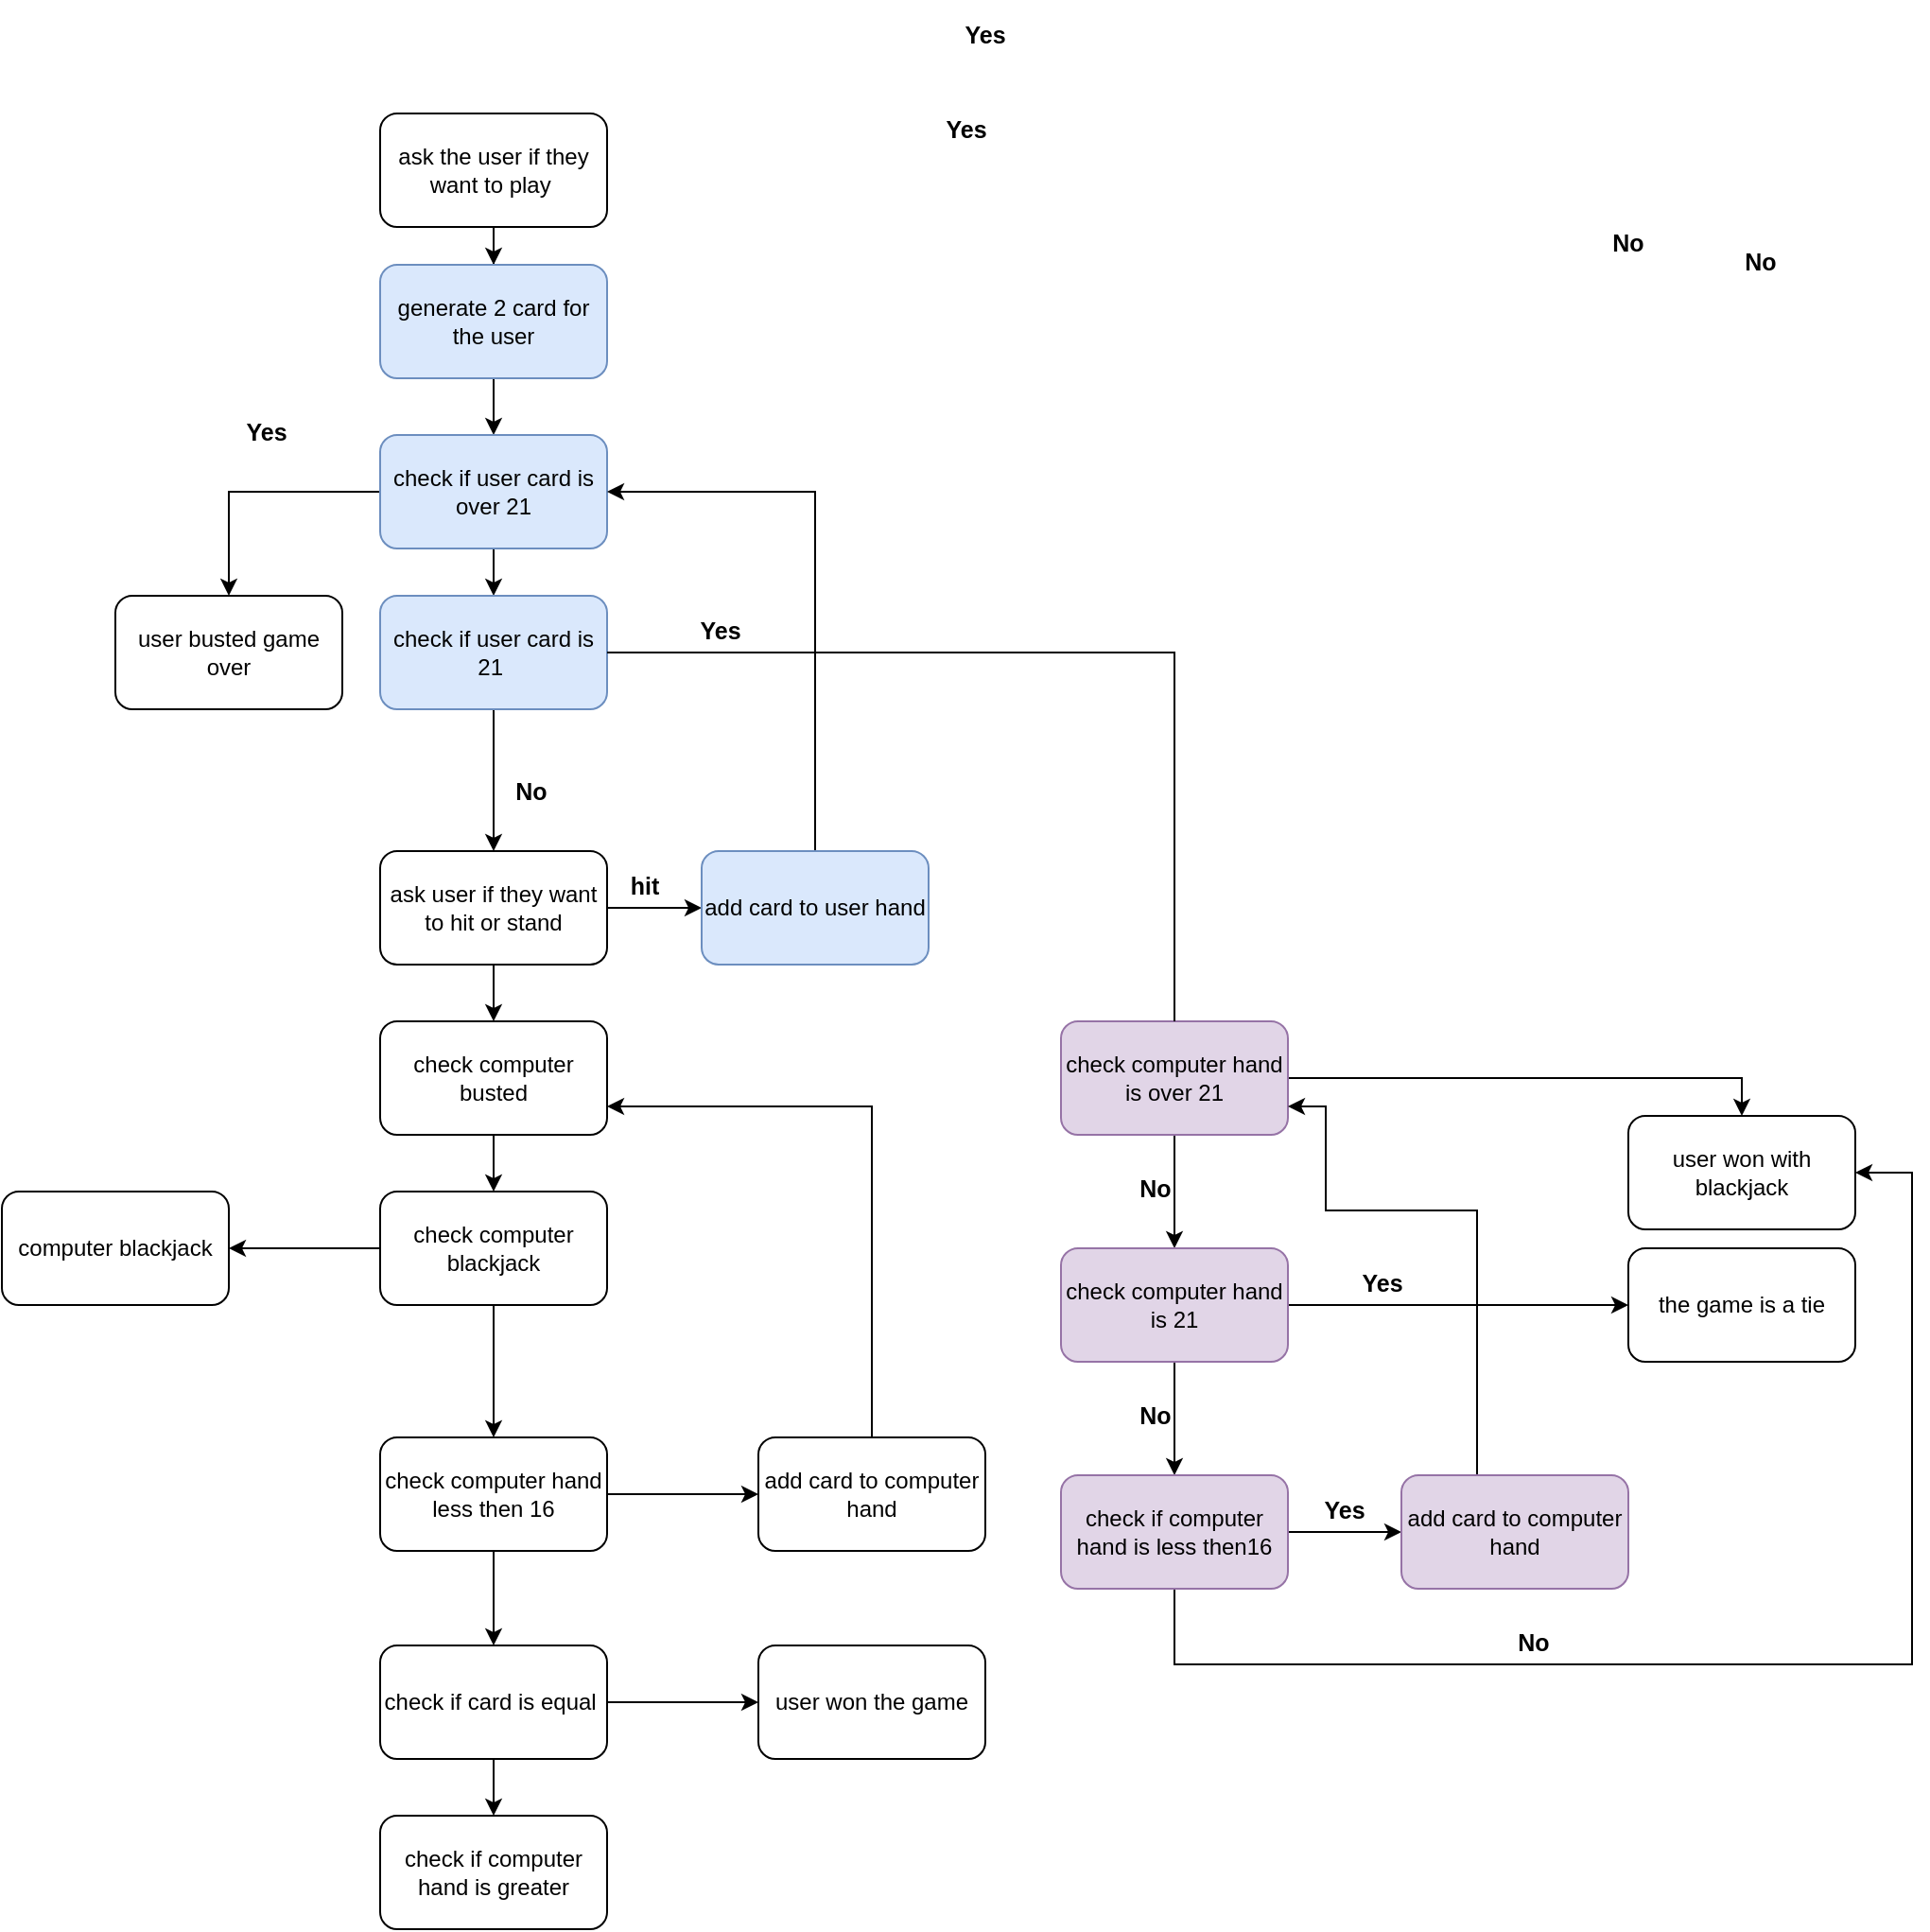 <mxfile version="20.4.0" type="github" pages="2">
  <diagram id="mCQON5RRBXFTeQH2ZLTu" name="Page-1">
    <mxGraphModel dx="2015" dy="1164" grid="1" gridSize="10" guides="1" tooltips="1" connect="1" arrows="1" fold="1" page="1" pageScale="1" pageWidth="850" pageHeight="1100" math="0" shadow="0">
      <root>
        <mxCell id="0" />
        <mxCell id="1" parent="0" />
        <mxCell id="SHi3CykzPSjSsFWDdA-X-4" style="edgeStyle=orthogonalEdgeStyle;rounded=0;orthogonalLoop=1;jettySize=auto;html=1;" edge="1" parent="1" source="SHi3CykzPSjSsFWDdA-X-3" target="SHi3CykzPSjSsFWDdA-X-5">
          <mxGeometry relative="1" as="geometry">
            <mxPoint x="660" y="190" as="targetPoint" />
          </mxGeometry>
        </mxCell>
        <mxCell id="SHi3CykzPSjSsFWDdA-X-3" value="ask the user if they want to play&amp;nbsp;" style="rounded=1;whiteSpace=wrap;html=1;" vertex="1" parent="1">
          <mxGeometry x="600" y="80" width="120" height="60" as="geometry" />
        </mxCell>
        <mxCell id="SHi3CykzPSjSsFWDdA-X-6" style="edgeStyle=orthogonalEdgeStyle;rounded=0;orthogonalLoop=1;jettySize=auto;html=1;" edge="1" parent="1" source="SHi3CykzPSjSsFWDdA-X-5" target="SHi3CykzPSjSsFWDdA-X-7">
          <mxGeometry relative="1" as="geometry">
            <mxPoint x="660" y="260" as="targetPoint" />
          </mxGeometry>
        </mxCell>
        <mxCell id="SHi3CykzPSjSsFWDdA-X-5" value="generate 2 card for the user" style="rounded=1;whiteSpace=wrap;html=1;fillColor=#dae8fc;strokeColor=#6c8ebf;" vertex="1" parent="1">
          <mxGeometry x="600" y="160" width="120" height="60" as="geometry" />
        </mxCell>
        <mxCell id="SHi3CykzPSjSsFWDdA-X-8" style="edgeStyle=orthogonalEdgeStyle;rounded=0;orthogonalLoop=1;jettySize=auto;html=1;" edge="1" parent="1" source="SHi3CykzPSjSsFWDdA-X-7" target="SHi3CykzPSjSsFWDdA-X-9">
          <mxGeometry relative="1" as="geometry">
            <mxPoint x="540" y="340" as="targetPoint" />
          </mxGeometry>
        </mxCell>
        <mxCell id="SHi3CykzPSjSsFWDdA-X-10" style="edgeStyle=orthogonalEdgeStyle;rounded=0;orthogonalLoop=1;jettySize=auto;html=1;" edge="1" parent="1" source="SHi3CykzPSjSsFWDdA-X-7" target="SHi3CykzPSjSsFWDdA-X-11">
          <mxGeometry relative="1" as="geometry">
            <mxPoint x="660" y="330" as="targetPoint" />
          </mxGeometry>
        </mxCell>
        <mxCell id="SHi3CykzPSjSsFWDdA-X-7" value="check if user card is over 21" style="rounded=1;whiteSpace=wrap;html=1;fillColor=#dae8fc;strokeColor=#6c8ebf;" vertex="1" parent="1">
          <mxGeometry x="600" y="250" width="120" height="60" as="geometry" />
        </mxCell>
        <mxCell id="SHi3CykzPSjSsFWDdA-X-9" value="user busted game over" style="rounded=1;whiteSpace=wrap;html=1;" vertex="1" parent="1">
          <mxGeometry x="460" y="335" width="120" height="60" as="geometry" />
        </mxCell>
        <mxCell id="SHi3CykzPSjSsFWDdA-X-28" style="edgeStyle=orthogonalEdgeStyle;rounded=0;orthogonalLoop=1;jettySize=auto;html=1;" edge="1" parent="1" source="SHi3CykzPSjSsFWDdA-X-11" target="SHi3CykzPSjSsFWDdA-X-29">
          <mxGeometry relative="1" as="geometry">
            <mxPoint x="660" y="400" as="targetPoint" />
          </mxGeometry>
        </mxCell>
        <mxCell id="SHi3CykzPSjSsFWDdA-X-11" value="check if user card is 21&amp;nbsp;" style="rounded=1;whiteSpace=wrap;html=1;fillColor=#dae8fc;strokeColor=#6c8ebf;" vertex="1" parent="1">
          <mxGeometry x="600" y="335" width="120" height="60" as="geometry" />
        </mxCell>
        <mxCell id="SHi3CykzPSjSsFWDdA-X-13" value="user won with blackjack" style="rounded=1;whiteSpace=wrap;html=1;" vertex="1" parent="1">
          <mxGeometry x="1260" y="610" width="120" height="60" as="geometry" />
        </mxCell>
        <mxCell id="SHi3CykzPSjSsFWDdA-X-16" style="edgeStyle=orthogonalEdgeStyle;rounded=0;orthogonalLoop=1;jettySize=auto;html=1;" edge="1" parent="1" source="SHi3CykzPSjSsFWDdA-X-14" target="SHi3CykzPSjSsFWDdA-X-17">
          <mxGeometry relative="1" as="geometry">
            <mxPoint x="1020" y="650" as="targetPoint" />
          </mxGeometry>
        </mxCell>
        <mxCell id="SHi3CykzPSjSsFWDdA-X-25" style="edgeStyle=orthogonalEdgeStyle;rounded=0;orthogonalLoop=1;jettySize=auto;html=1;entryX=0.5;entryY=0;entryDx=0;entryDy=0;" edge="1" parent="1" source="SHi3CykzPSjSsFWDdA-X-14" target="SHi3CykzPSjSsFWDdA-X-13">
          <mxGeometry relative="1" as="geometry">
            <mxPoint x="1220" y="590" as="targetPoint" />
          </mxGeometry>
        </mxCell>
        <mxCell id="SHi3CykzPSjSsFWDdA-X-14" value="check computer hand is over 21" style="rounded=1;whiteSpace=wrap;html=1;fillColor=#e1d5e7;strokeColor=#9673a6;" vertex="1" parent="1">
          <mxGeometry x="960" y="560" width="120" height="60" as="geometry" />
        </mxCell>
        <mxCell id="SHi3CykzPSjSsFWDdA-X-15" value="" style="edgeStyle=orthogonalEdgeStyle;rounded=0;orthogonalLoop=1;jettySize=auto;html=1;endArrow=none;" edge="1" parent="1" source="SHi3CykzPSjSsFWDdA-X-11" target="SHi3CykzPSjSsFWDdA-X-14">
          <mxGeometry relative="1" as="geometry">
            <mxPoint x="880" y="330" as="targetPoint" />
            <mxPoint x="720" y="330" as="sourcePoint" />
          </mxGeometry>
        </mxCell>
        <mxCell id="SHi3CykzPSjSsFWDdA-X-18" style="edgeStyle=orthogonalEdgeStyle;rounded=0;orthogonalLoop=1;jettySize=auto;html=1;" edge="1" parent="1" source="SHi3CykzPSjSsFWDdA-X-17" target="SHi3CykzPSjSsFWDdA-X-19">
          <mxGeometry relative="1" as="geometry">
            <mxPoint x="1020" y="730" as="targetPoint" />
          </mxGeometry>
        </mxCell>
        <mxCell id="SHi3CykzPSjSsFWDdA-X-46" style="edgeStyle=orthogonalEdgeStyle;rounded=0;orthogonalLoop=1;jettySize=auto;html=1;exitX=1;exitY=0.5;exitDx=0;exitDy=0;entryX=0;entryY=0.5;entryDx=0;entryDy=0;fontSize=15;" edge="1" parent="1" source="SHi3CykzPSjSsFWDdA-X-17" target="SHi3CykzPSjSsFWDdA-X-26">
          <mxGeometry relative="1" as="geometry" />
        </mxCell>
        <mxCell id="SHi3CykzPSjSsFWDdA-X-17" value="check computer hand is 21" style="rounded=1;whiteSpace=wrap;html=1;fillColor=#e1d5e7;strokeColor=#9673a6;" vertex="1" parent="1">
          <mxGeometry x="960" y="680" width="120" height="60" as="geometry" />
        </mxCell>
        <mxCell id="SHi3CykzPSjSsFWDdA-X-20" style="edgeStyle=orthogonalEdgeStyle;rounded=0;orthogonalLoop=1;jettySize=auto;html=1;" edge="1" parent="1" source="SHi3CykzPSjSsFWDdA-X-19" target="SHi3CykzPSjSsFWDdA-X-21">
          <mxGeometry relative="1" as="geometry">
            <mxPoint x="1140" y="750" as="targetPoint" />
          </mxGeometry>
        </mxCell>
        <mxCell id="SHi3CykzPSjSsFWDdA-X-48" style="edgeStyle=orthogonalEdgeStyle;rounded=0;orthogonalLoop=1;jettySize=auto;html=1;entryX=1;entryY=0.5;entryDx=0;entryDy=0;fontSize=15;" edge="1" parent="1" source="SHi3CykzPSjSsFWDdA-X-19" target="SHi3CykzPSjSsFWDdA-X-13">
          <mxGeometry relative="1" as="geometry">
            <Array as="points">
              <mxPoint x="1020" y="900" />
              <mxPoint x="1410" y="900" />
              <mxPoint x="1410" y="640" />
            </Array>
          </mxGeometry>
        </mxCell>
        <mxCell id="SHi3CykzPSjSsFWDdA-X-19" value="check if computer hand is less then16" style="rounded=1;whiteSpace=wrap;html=1;fillColor=#e1d5e7;strokeColor=#9673a6;" vertex="1" parent="1">
          <mxGeometry x="960" y="800" width="120" height="60" as="geometry" />
        </mxCell>
        <mxCell id="SHi3CykzPSjSsFWDdA-X-23" style="edgeStyle=orthogonalEdgeStyle;rounded=0;orthogonalLoop=1;jettySize=auto;html=1;entryX=1;entryY=0.75;entryDx=0;entryDy=0;" edge="1" parent="1" source="SHi3CykzPSjSsFWDdA-X-21" target="SHi3CykzPSjSsFWDdA-X-14">
          <mxGeometry relative="1" as="geometry">
            <mxPoint x="1120" y="640" as="targetPoint" />
            <Array as="points">
              <mxPoint x="1180" y="660" />
              <mxPoint x="1100" y="660" />
              <mxPoint x="1100" y="605" />
            </Array>
          </mxGeometry>
        </mxCell>
        <mxCell id="SHi3CykzPSjSsFWDdA-X-21" value="add card to computer hand" style="rounded=1;whiteSpace=wrap;html=1;fillColor=#e1d5e7;strokeColor=#9673a6;" vertex="1" parent="1">
          <mxGeometry x="1140" y="800" width="120" height="60" as="geometry" />
        </mxCell>
        <mxCell id="SHi3CykzPSjSsFWDdA-X-26" value="the game is a tie" style="rounded=1;whiteSpace=wrap;html=1;" vertex="1" parent="1">
          <mxGeometry x="1260" y="680" width="120" height="60" as="geometry" />
        </mxCell>
        <mxCell id="SHi3CykzPSjSsFWDdA-X-30" style="edgeStyle=orthogonalEdgeStyle;rounded=0;orthogonalLoop=1;jettySize=auto;html=1;" edge="1" parent="1" source="SHi3CykzPSjSsFWDdA-X-29" target="SHi3CykzPSjSsFWDdA-X-31">
          <mxGeometry relative="1" as="geometry">
            <mxPoint x="760" y="500" as="targetPoint" />
          </mxGeometry>
        </mxCell>
        <mxCell id="SHi3CykzPSjSsFWDdA-X-66" value="" style="edgeStyle=orthogonalEdgeStyle;rounded=0;orthogonalLoop=1;jettySize=auto;html=1;fontSize=15;" edge="1" parent="1" source="SHi3CykzPSjSsFWDdA-X-29" target="SHi3CykzPSjSsFWDdA-X-65">
          <mxGeometry relative="1" as="geometry" />
        </mxCell>
        <mxCell id="SHi3CykzPSjSsFWDdA-X-29" value="ask user if they want to hit or stand" style="rounded=1;whiteSpace=wrap;html=1;" vertex="1" parent="1">
          <mxGeometry x="600" y="470" width="120" height="60" as="geometry" />
        </mxCell>
        <mxCell id="SHi3CykzPSjSsFWDdA-X-32" style="edgeStyle=orthogonalEdgeStyle;rounded=0;orthogonalLoop=1;jettySize=auto;html=1;entryX=1;entryY=0.5;entryDx=0;entryDy=0;" edge="1" parent="1" source="SHi3CykzPSjSsFWDdA-X-31" target="SHi3CykzPSjSsFWDdA-X-7">
          <mxGeometry relative="1" as="geometry">
            <mxPoint x="810" y="260" as="targetPoint" />
            <Array as="points">
              <mxPoint x="830" y="280" />
            </Array>
          </mxGeometry>
        </mxCell>
        <mxCell id="SHi3CykzPSjSsFWDdA-X-31" value="add card to user hand" style="rounded=1;whiteSpace=wrap;html=1;fillColor=#dae8fc;strokeColor=#6c8ebf;" vertex="1" parent="1">
          <mxGeometry x="770" y="470" width="120" height="60" as="geometry" />
        </mxCell>
        <mxCell id="SHi3CykzPSjSsFWDdA-X-33" value="&lt;b&gt;&lt;font style=&quot;font-size: 15px;&quot;&gt;&lt;sub&gt;Yes&lt;/sub&gt;&lt;/font&gt;&lt;/b&gt;" style="text;html=1;strokeColor=none;fillColor=none;align=center;verticalAlign=middle;whiteSpace=wrap;rounded=0;" vertex="1" parent="1">
          <mxGeometry x="750" y="335" width="60" height="30" as="geometry" />
        </mxCell>
        <mxCell id="SHi3CykzPSjSsFWDdA-X-35" value="&lt;b&gt;&lt;font style=&quot;font-size: 15px;&quot;&gt;&lt;sub&gt;Yes&lt;/sub&gt;&lt;/font&gt;&lt;/b&gt;" style="text;html=1;strokeColor=none;fillColor=none;align=center;verticalAlign=middle;whiteSpace=wrap;rounded=0;" vertex="1" parent="1">
          <mxGeometry x="1100" y="680" width="60" height="30" as="geometry" />
        </mxCell>
        <mxCell id="SHi3CykzPSjSsFWDdA-X-36" value="&lt;b&gt;&lt;font style=&quot;font-size: 15px;&quot;&gt;&lt;sub&gt;Yes&lt;/sub&gt;&lt;/font&gt;&lt;/b&gt;" style="text;html=1;strokeColor=none;fillColor=none;align=center;verticalAlign=middle;whiteSpace=wrap;rounded=0;" vertex="1" parent="1">
          <mxGeometry x="510" y="230" width="60" height="30" as="geometry" />
        </mxCell>
        <mxCell id="SHi3CykzPSjSsFWDdA-X-37" value="&lt;b&gt;&lt;font style=&quot;font-size: 15px;&quot;&gt;&lt;sub&gt;No&lt;/sub&gt;&lt;/font&gt;&lt;/b&gt;" style="text;html=1;strokeColor=none;fillColor=none;align=center;verticalAlign=middle;whiteSpace=wrap;rounded=0;" vertex="1" parent="1">
          <mxGeometry x="980" y="630" width="60" height="30" as="geometry" />
        </mxCell>
        <mxCell id="SHi3CykzPSjSsFWDdA-X-38" value="&lt;b&gt;&lt;font style=&quot;font-size: 15px;&quot;&gt;&lt;sub&gt;Yes&lt;/sub&gt;&lt;/font&gt;&lt;/b&gt;" style="text;html=1;strokeColor=none;fillColor=none;align=center;verticalAlign=middle;whiteSpace=wrap;rounded=0;" vertex="1" parent="1">
          <mxGeometry x="880" y="70" width="60" height="30" as="geometry" />
        </mxCell>
        <mxCell id="SHi3CykzPSjSsFWDdA-X-39" value="&lt;b&gt;&lt;font style=&quot;font-size: 15px;&quot;&gt;&lt;sub&gt;Yes&lt;/sub&gt;&lt;/font&gt;&lt;/b&gt;" style="text;html=1;strokeColor=none;fillColor=none;align=center;verticalAlign=middle;whiteSpace=wrap;rounded=0;" vertex="1" parent="1">
          <mxGeometry x="1080" y="800" width="60" height="30" as="geometry" />
        </mxCell>
        <mxCell id="SHi3CykzPSjSsFWDdA-X-40" value="&lt;b&gt;&lt;font style=&quot;font-size: 15px;&quot;&gt;&lt;sub&gt;Yes&lt;/sub&gt;&lt;/font&gt;&lt;/b&gt;" style="text;html=1;strokeColor=none;fillColor=none;align=center;verticalAlign=middle;whiteSpace=wrap;rounded=0;" vertex="1" parent="1">
          <mxGeometry x="890" y="20" width="60" height="30" as="geometry" />
        </mxCell>
        <mxCell id="SHi3CykzPSjSsFWDdA-X-41" value="&lt;b&gt;&lt;font style=&quot;font-size: 15px;&quot;&gt;&lt;sub&gt;No&lt;/sub&gt;&lt;/font&gt;&lt;/b&gt;" style="text;html=1;strokeColor=none;fillColor=none;align=center;verticalAlign=middle;whiteSpace=wrap;rounded=0;" vertex="1" parent="1">
          <mxGeometry x="1230" y="130" width="60" height="30" as="geometry" />
        </mxCell>
        <mxCell id="SHi3CykzPSjSsFWDdA-X-42" value="&lt;b&gt;&lt;font style=&quot;font-size: 15px;&quot;&gt;&lt;sub&gt;No&lt;/sub&gt;&lt;/font&gt;&lt;/b&gt;" style="text;html=1;strokeColor=none;fillColor=none;align=center;verticalAlign=middle;whiteSpace=wrap;rounded=0;" vertex="1" parent="1">
          <mxGeometry x="1180" y="870" width="60" height="30" as="geometry" />
        </mxCell>
        <mxCell id="SHi3CykzPSjSsFWDdA-X-43" value="&lt;b&gt;&lt;font style=&quot;font-size: 15px;&quot;&gt;&lt;sub&gt;No&lt;/sub&gt;&lt;/font&gt;&lt;/b&gt;" style="text;html=1;strokeColor=none;fillColor=none;align=center;verticalAlign=middle;whiteSpace=wrap;rounded=0;" vertex="1" parent="1">
          <mxGeometry x="980" y="750" width="60" height="30" as="geometry" />
        </mxCell>
        <mxCell id="SHi3CykzPSjSsFWDdA-X-44" value="&lt;b&gt;&lt;font style=&quot;font-size: 15px;&quot;&gt;&lt;sub&gt;No&lt;/sub&gt;&lt;/font&gt;&lt;/b&gt;" style="text;html=1;strokeColor=none;fillColor=none;align=center;verticalAlign=middle;whiteSpace=wrap;rounded=0;" vertex="1" parent="1">
          <mxGeometry x="650" y="420" width="60" height="30" as="geometry" />
        </mxCell>
        <mxCell id="SHi3CykzPSjSsFWDdA-X-45" value="&lt;b&gt;&lt;font style=&quot;font-size: 15px;&quot;&gt;&lt;sub&gt;No&lt;/sub&gt;&lt;/font&gt;&lt;/b&gt;" style="text;html=1;strokeColor=none;fillColor=none;align=center;verticalAlign=middle;whiteSpace=wrap;rounded=0;" vertex="1" parent="1">
          <mxGeometry x="1300" y="140" width="60" height="30" as="geometry" />
        </mxCell>
        <mxCell id="SHi3CykzPSjSsFWDdA-X-51" value="&lt;b&gt;&lt;font style=&quot;font-size: 15px;&quot;&gt;&lt;sub&gt;hit&lt;/sub&gt;&lt;/font&gt;&lt;/b&gt;" style="text;html=1;strokeColor=none;fillColor=none;align=center;verticalAlign=middle;whiteSpace=wrap;rounded=0;" vertex="1" parent="1">
          <mxGeometry x="710" y="470" width="60" height="30" as="geometry" />
        </mxCell>
        <mxCell id="SHi3CykzPSjSsFWDdA-X-68" value="" style="edgeStyle=orthogonalEdgeStyle;rounded=0;orthogonalLoop=1;jettySize=auto;html=1;fontSize=15;" edge="1" parent="1" source="SHi3CykzPSjSsFWDdA-X-65" target="SHi3CykzPSjSsFWDdA-X-67">
          <mxGeometry relative="1" as="geometry" />
        </mxCell>
        <mxCell id="SHi3CykzPSjSsFWDdA-X-65" value="check computer busted" style="whiteSpace=wrap;html=1;rounded=1;" vertex="1" parent="1">
          <mxGeometry x="600" y="560" width="120" height="60" as="geometry" />
        </mxCell>
        <mxCell id="SHi3CykzPSjSsFWDdA-X-77" style="edgeStyle=orthogonalEdgeStyle;rounded=0;orthogonalLoop=1;jettySize=auto;html=1;entryX=0.5;entryY=0;entryDx=0;entryDy=0;fontSize=15;" edge="1" parent="1" source="SHi3CykzPSjSsFWDdA-X-67" target="SHi3CykzPSjSsFWDdA-X-72">
          <mxGeometry relative="1" as="geometry" />
        </mxCell>
        <mxCell id="SHi3CykzPSjSsFWDdA-X-86" value="" style="edgeStyle=orthogonalEdgeStyle;rounded=0;orthogonalLoop=1;jettySize=auto;html=1;fontSize=15;" edge="1" parent="1" source="SHi3CykzPSjSsFWDdA-X-67" target="SHi3CykzPSjSsFWDdA-X-85">
          <mxGeometry relative="1" as="geometry" />
        </mxCell>
        <mxCell id="SHi3CykzPSjSsFWDdA-X-67" value="check computer blackjack" style="whiteSpace=wrap;html=1;rounded=1;" vertex="1" parent="1">
          <mxGeometry x="600" y="650" width="120" height="60" as="geometry" />
        </mxCell>
        <mxCell id="SHi3CykzPSjSsFWDdA-X-75" value="" style="edgeStyle=orthogonalEdgeStyle;rounded=0;orthogonalLoop=1;jettySize=auto;html=1;fontSize=15;" edge="1" parent="1" source="SHi3CykzPSjSsFWDdA-X-72" target="SHi3CykzPSjSsFWDdA-X-74">
          <mxGeometry relative="1" as="geometry" />
        </mxCell>
        <mxCell id="SHi3CykzPSjSsFWDdA-X-80" value="" style="edgeStyle=orthogonalEdgeStyle;rounded=0;orthogonalLoop=1;jettySize=auto;html=1;fontSize=15;" edge="1" parent="1" source="SHi3CykzPSjSsFWDdA-X-72" target="SHi3CykzPSjSsFWDdA-X-79">
          <mxGeometry relative="1" as="geometry" />
        </mxCell>
        <mxCell id="SHi3CykzPSjSsFWDdA-X-72" value="check computer hand less then 16" style="whiteSpace=wrap;html=1;rounded=1;" vertex="1" parent="1">
          <mxGeometry x="600" y="780" width="120" height="60" as="geometry" />
        </mxCell>
        <mxCell id="SHi3CykzPSjSsFWDdA-X-76" style="edgeStyle=orthogonalEdgeStyle;rounded=0;orthogonalLoop=1;jettySize=auto;html=1;fontSize=15;entryX=1;entryY=0.75;entryDx=0;entryDy=0;" edge="1" parent="1" source="SHi3CykzPSjSsFWDdA-X-74" target="SHi3CykzPSjSsFWDdA-X-65">
          <mxGeometry relative="1" as="geometry">
            <mxPoint x="820" y="600" as="targetPoint" />
            <Array as="points">
              <mxPoint x="860" y="605" />
            </Array>
          </mxGeometry>
        </mxCell>
        <mxCell id="SHi3CykzPSjSsFWDdA-X-74" value="add card to computer hand" style="whiteSpace=wrap;html=1;rounded=1;" vertex="1" parent="1">
          <mxGeometry x="800" y="780" width="120" height="60" as="geometry" />
        </mxCell>
        <mxCell id="SHi3CykzPSjSsFWDdA-X-82" value="" style="edgeStyle=orthogonalEdgeStyle;rounded=0;orthogonalLoop=1;jettySize=auto;html=1;fontSize=15;" edge="1" parent="1" source="SHi3CykzPSjSsFWDdA-X-79" target="SHi3CykzPSjSsFWDdA-X-81">
          <mxGeometry relative="1" as="geometry" />
        </mxCell>
        <mxCell id="SHi3CykzPSjSsFWDdA-X-84" value="" style="edgeStyle=orthogonalEdgeStyle;rounded=0;orthogonalLoop=1;jettySize=auto;html=1;fontSize=15;" edge="1" parent="1" source="SHi3CykzPSjSsFWDdA-X-79" target="SHi3CykzPSjSsFWDdA-X-83">
          <mxGeometry relative="1" as="geometry" />
        </mxCell>
        <mxCell id="SHi3CykzPSjSsFWDdA-X-79" value="check if card is equal&amp;nbsp;" style="whiteSpace=wrap;html=1;rounded=1;" vertex="1" parent="1">
          <mxGeometry x="600" y="890" width="120" height="60" as="geometry" />
        </mxCell>
        <mxCell id="SHi3CykzPSjSsFWDdA-X-81" value="user won the game" style="whiteSpace=wrap;html=1;rounded=1;" vertex="1" parent="1">
          <mxGeometry x="800" y="890" width="120" height="60" as="geometry" />
        </mxCell>
        <mxCell id="SHi3CykzPSjSsFWDdA-X-83" value="check if computer hand is greater" style="whiteSpace=wrap;html=1;rounded=1;" vertex="1" parent="1">
          <mxGeometry x="600" y="980" width="120" height="60" as="geometry" />
        </mxCell>
        <mxCell id="SHi3CykzPSjSsFWDdA-X-85" value="computer blackjack" style="whiteSpace=wrap;html=1;rounded=1;" vertex="1" parent="1">
          <mxGeometry x="400" y="650" width="120" height="60" as="geometry" />
        </mxCell>
      </root>
    </mxGraphModel>
  </diagram>
  <diagram id="ThXzucjT3A-7pzlHavJ5" name="Page-2">
    <mxGraphModel dx="2015" dy="1164" grid="1" gridSize="10" guides="1" tooltips="1" connect="1" arrows="1" fold="1" page="1" pageScale="1" pageWidth="850" pageHeight="1100" math="0" shadow="0">
      <root>
        <mxCell id="0" />
        <mxCell id="1" parent="0" />
      </root>
    </mxGraphModel>
  </diagram>
</mxfile>
